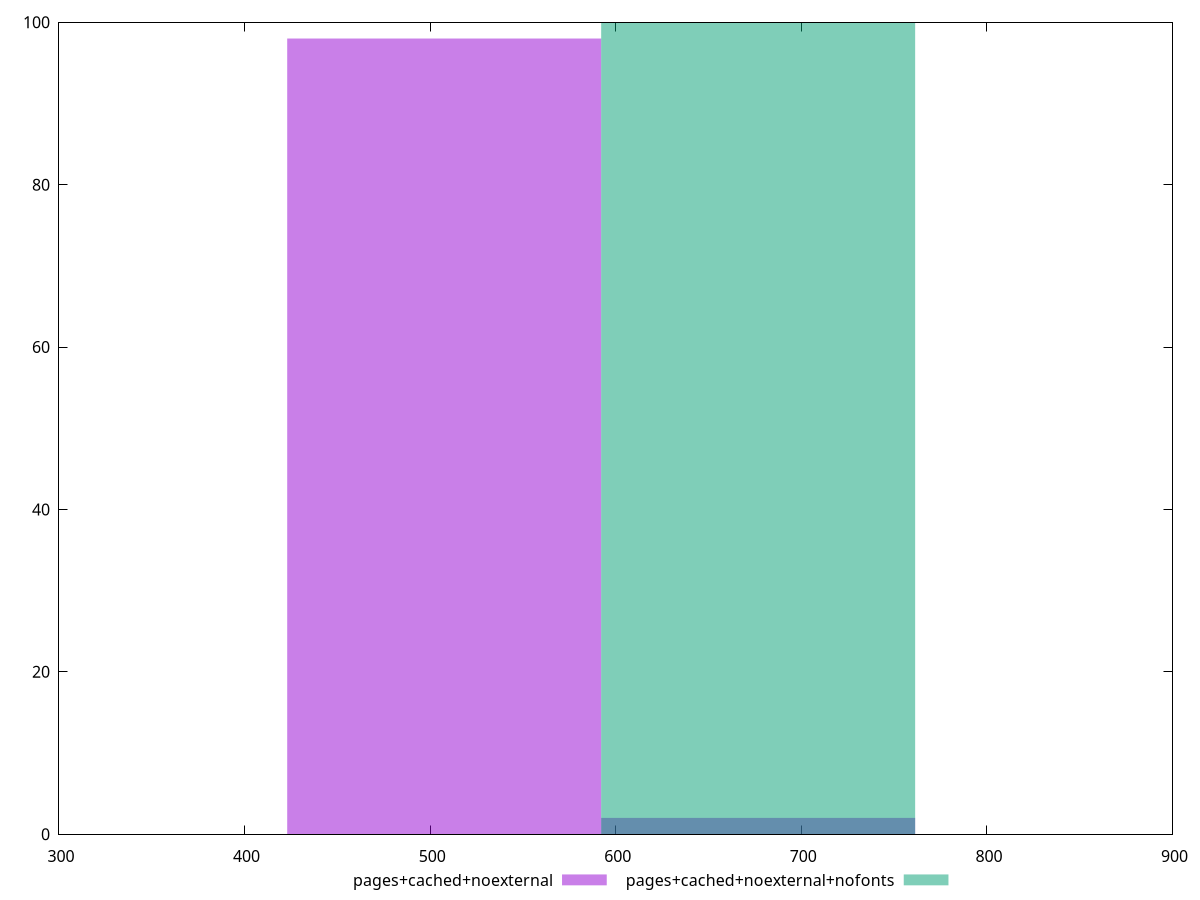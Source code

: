 reset
set terminal svg size 640, 500 enhanced background rgb 'white'
set output "reprap/uses-rel-preload/comparison/histogram/5_vs_6.svg"

$pagesCachedNoexternal <<EOF
507.5533369175566 98
676.7377825567421 2
EOF

$pagesCachedNoexternalNofonts <<EOF
676.7377825567421 100
EOF

set key outside below
set boxwidth 169.18444563918553
set yrange [0:100]
set style fill transparent solid 0.5 noborder

plot \
  $pagesCachedNoexternal title "pages+cached+noexternal" with boxes, \
  $pagesCachedNoexternalNofonts title "pages+cached+noexternal+nofonts" with boxes, \


reset